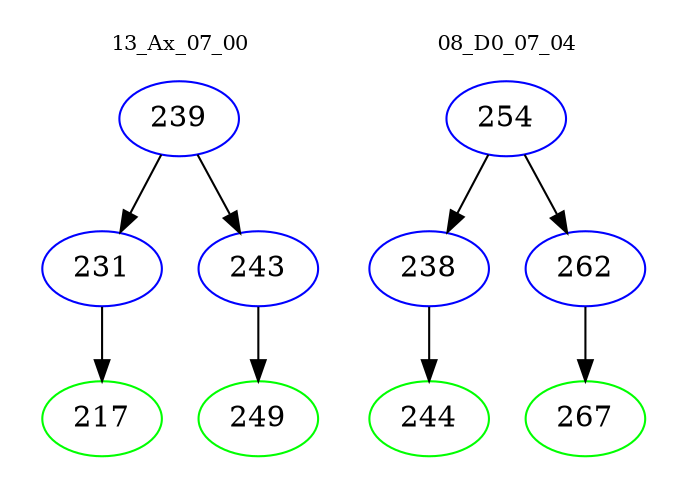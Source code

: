 digraph{
subgraph cluster_0 {
color = white
label = "13_Ax_07_00";
fontsize=10;
T0_239 [label="239", color="blue"]
T0_239 -> T0_231 [color="black"]
T0_231 [label="231", color="blue"]
T0_231 -> T0_217 [color="black"]
T0_217 [label="217", color="green"]
T0_239 -> T0_243 [color="black"]
T0_243 [label="243", color="blue"]
T0_243 -> T0_249 [color="black"]
T0_249 [label="249", color="green"]
}
subgraph cluster_1 {
color = white
label = "08_D0_07_04";
fontsize=10;
T1_254 [label="254", color="blue"]
T1_254 -> T1_238 [color="black"]
T1_238 [label="238", color="blue"]
T1_238 -> T1_244 [color="black"]
T1_244 [label="244", color="green"]
T1_254 -> T1_262 [color="black"]
T1_262 [label="262", color="blue"]
T1_262 -> T1_267 [color="black"]
T1_267 [label="267", color="green"]
}
}

